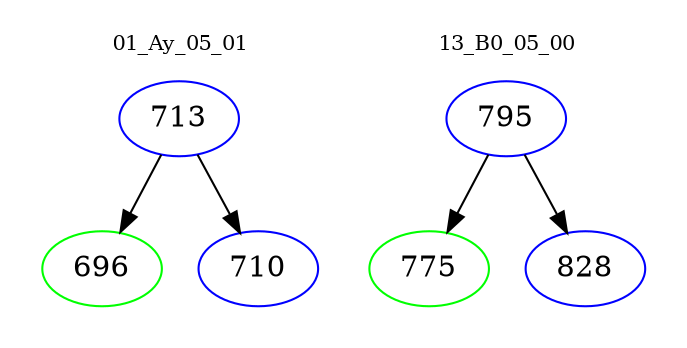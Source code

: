 digraph{
subgraph cluster_0 {
color = white
label = "01_Ay_05_01";
fontsize=10;
T0_713 [label="713", color="blue"]
T0_713 -> T0_696 [color="black"]
T0_696 [label="696", color="green"]
T0_713 -> T0_710 [color="black"]
T0_710 [label="710", color="blue"]
}
subgraph cluster_1 {
color = white
label = "13_B0_05_00";
fontsize=10;
T1_795 [label="795", color="blue"]
T1_795 -> T1_775 [color="black"]
T1_775 [label="775", color="green"]
T1_795 -> T1_828 [color="black"]
T1_828 [label="828", color="blue"]
}
}
